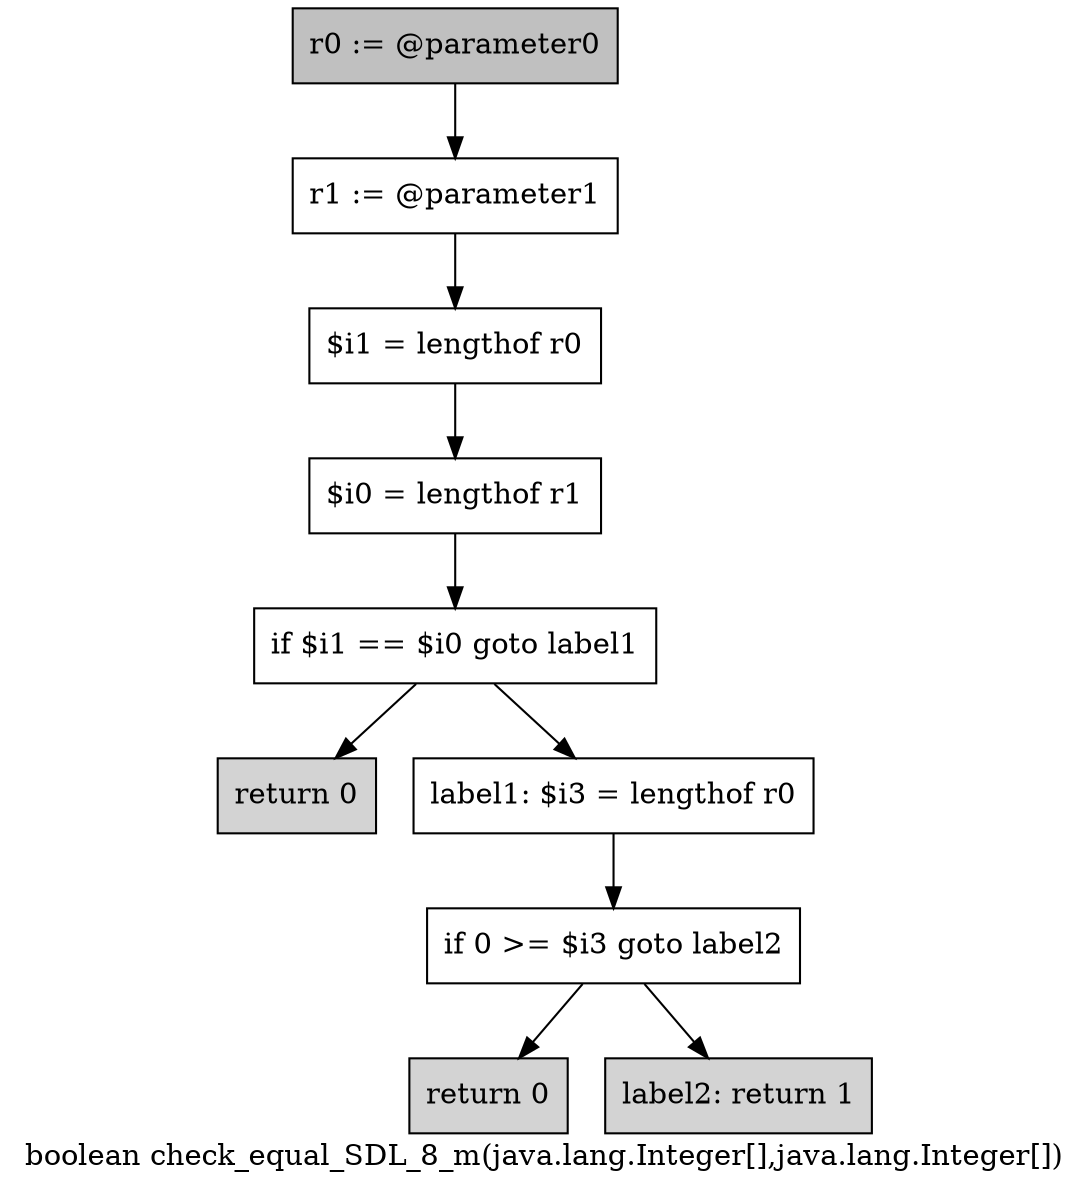 digraph "boolean check_equal_SDL_8_m(java.lang.Integer[],java.lang.Integer[])" {
    label="boolean check_equal_SDL_8_m(java.lang.Integer[],java.lang.Integer[])";
    node [shape=box];
    "0" [style=filled,fillcolor=gray,label="r0 := @parameter0",];
    "1" [label="r1 := @parameter1",];
    "0"->"1";
    "2" [label="$i1 = lengthof r0",];
    "1"->"2";
    "3" [label="$i0 = lengthof r1",];
    "2"->"3";
    "4" [label="if $i1 == $i0 goto label1",];
    "3"->"4";
    "5" [style=filled,fillcolor=lightgray,label="return 0",];
    "4"->"5";
    "6" [label="label1: $i3 = lengthof r0",];
    "4"->"6";
    "7" [label="if 0 >= $i3 goto label2",];
    "6"->"7";
    "8" [style=filled,fillcolor=lightgray,label="return 0",];
    "7"->"8";
    "9" [style=filled,fillcolor=lightgray,label="label2: return 1",];
    "7"->"9";
}
